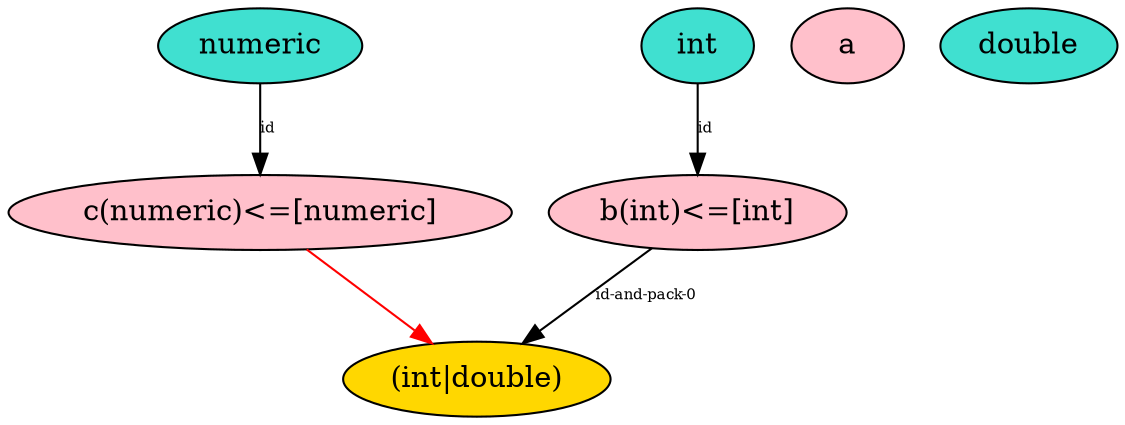 digraph {
	"(int|double)" [label="(int|double)" fillcolor=gold1 style=filled]
	c [label="c(numeric)<=[numeric]" fillcolor=pink style=filled]
	int [label=int fillcolor=turquoise style=filled]
	numeric [label=numeric fillcolor=turquoise style=filled]
	a [label=a fillcolor=pink style=filled]
	double [label=double fillcolor=turquoise style=filled]
	b [label="b(int)<=[int]" fillcolor=pink style=filled]
		int -> b [label=id fontsize=7]
		c -> "(int|double)" [color=red]
		b -> "(int|double)" [label="id-and-pack-0" fontsize=7]
		numeric -> c [label=id fontsize=7]
}